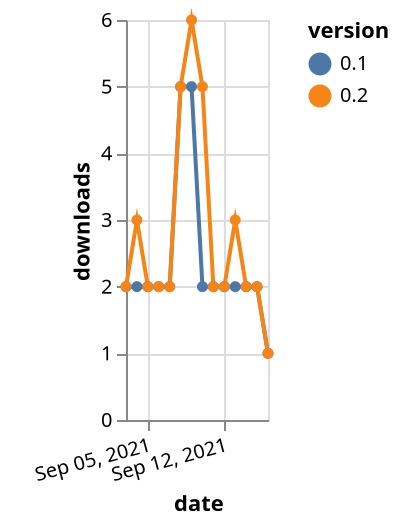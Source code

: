 {"$schema": "https://vega.github.io/schema/vega-lite/v5.json", "description": "A simple bar chart with embedded data.", "data": {"values": [{"date": "2021-09-03", "total": 3351, "delta": 2, "version": "0.1"}, {"date": "2021-09-04", "total": 3353, "delta": 2, "version": "0.1"}, {"date": "2021-09-05", "total": 3355, "delta": 2, "version": "0.1"}, {"date": "2021-09-06", "total": 3357, "delta": 2, "version": "0.1"}, {"date": "2021-09-07", "total": 3359, "delta": 2, "version": "0.1"}, {"date": "2021-09-08", "total": 3364, "delta": 5, "version": "0.1"}, {"date": "2021-09-09", "total": 3369, "delta": 5, "version": "0.1"}, {"date": "2021-09-10", "total": 3371, "delta": 2, "version": "0.1"}, {"date": "2021-09-11", "total": 3373, "delta": 2, "version": "0.1"}, {"date": "2021-09-12", "total": 3375, "delta": 2, "version": "0.1"}, {"date": "2021-09-13", "total": 3377, "delta": 2, "version": "0.1"}, {"date": "2021-09-14", "total": 3379, "delta": 2, "version": "0.1"}, {"date": "2021-09-15", "total": 3381, "delta": 2, "version": "0.1"}, {"date": "2021-09-16", "total": 3382, "delta": 1, "version": "0.1"}, {"date": "2021-09-03", "total": 4069, "delta": 2, "version": "0.2"}, {"date": "2021-09-04", "total": 4072, "delta": 3, "version": "0.2"}, {"date": "2021-09-05", "total": 4074, "delta": 2, "version": "0.2"}, {"date": "2021-09-06", "total": 4076, "delta": 2, "version": "0.2"}, {"date": "2021-09-07", "total": 4078, "delta": 2, "version": "0.2"}, {"date": "2021-09-08", "total": 4083, "delta": 5, "version": "0.2"}, {"date": "2021-09-09", "total": 4089, "delta": 6, "version": "0.2"}, {"date": "2021-09-10", "total": 4094, "delta": 5, "version": "0.2"}, {"date": "2021-09-11", "total": 4096, "delta": 2, "version": "0.2"}, {"date": "2021-09-12", "total": 4098, "delta": 2, "version": "0.2"}, {"date": "2021-09-13", "total": 4101, "delta": 3, "version": "0.2"}, {"date": "2021-09-14", "total": 4103, "delta": 2, "version": "0.2"}, {"date": "2021-09-15", "total": 4105, "delta": 2, "version": "0.2"}, {"date": "2021-09-16", "total": 4106, "delta": 1, "version": "0.2"}]}, "width": "container", "mark": {"type": "line", "point": {"filled": true}}, "encoding": {"x": {"field": "date", "type": "temporal", "timeUnit": "yearmonthdate", "title": "date", "axis": {"labelAngle": -15}}, "y": {"field": "delta", "type": "quantitative", "title": "downloads"}, "color": {"field": "version", "type": "nominal"}, "tooltip": {"field": "delta"}}}